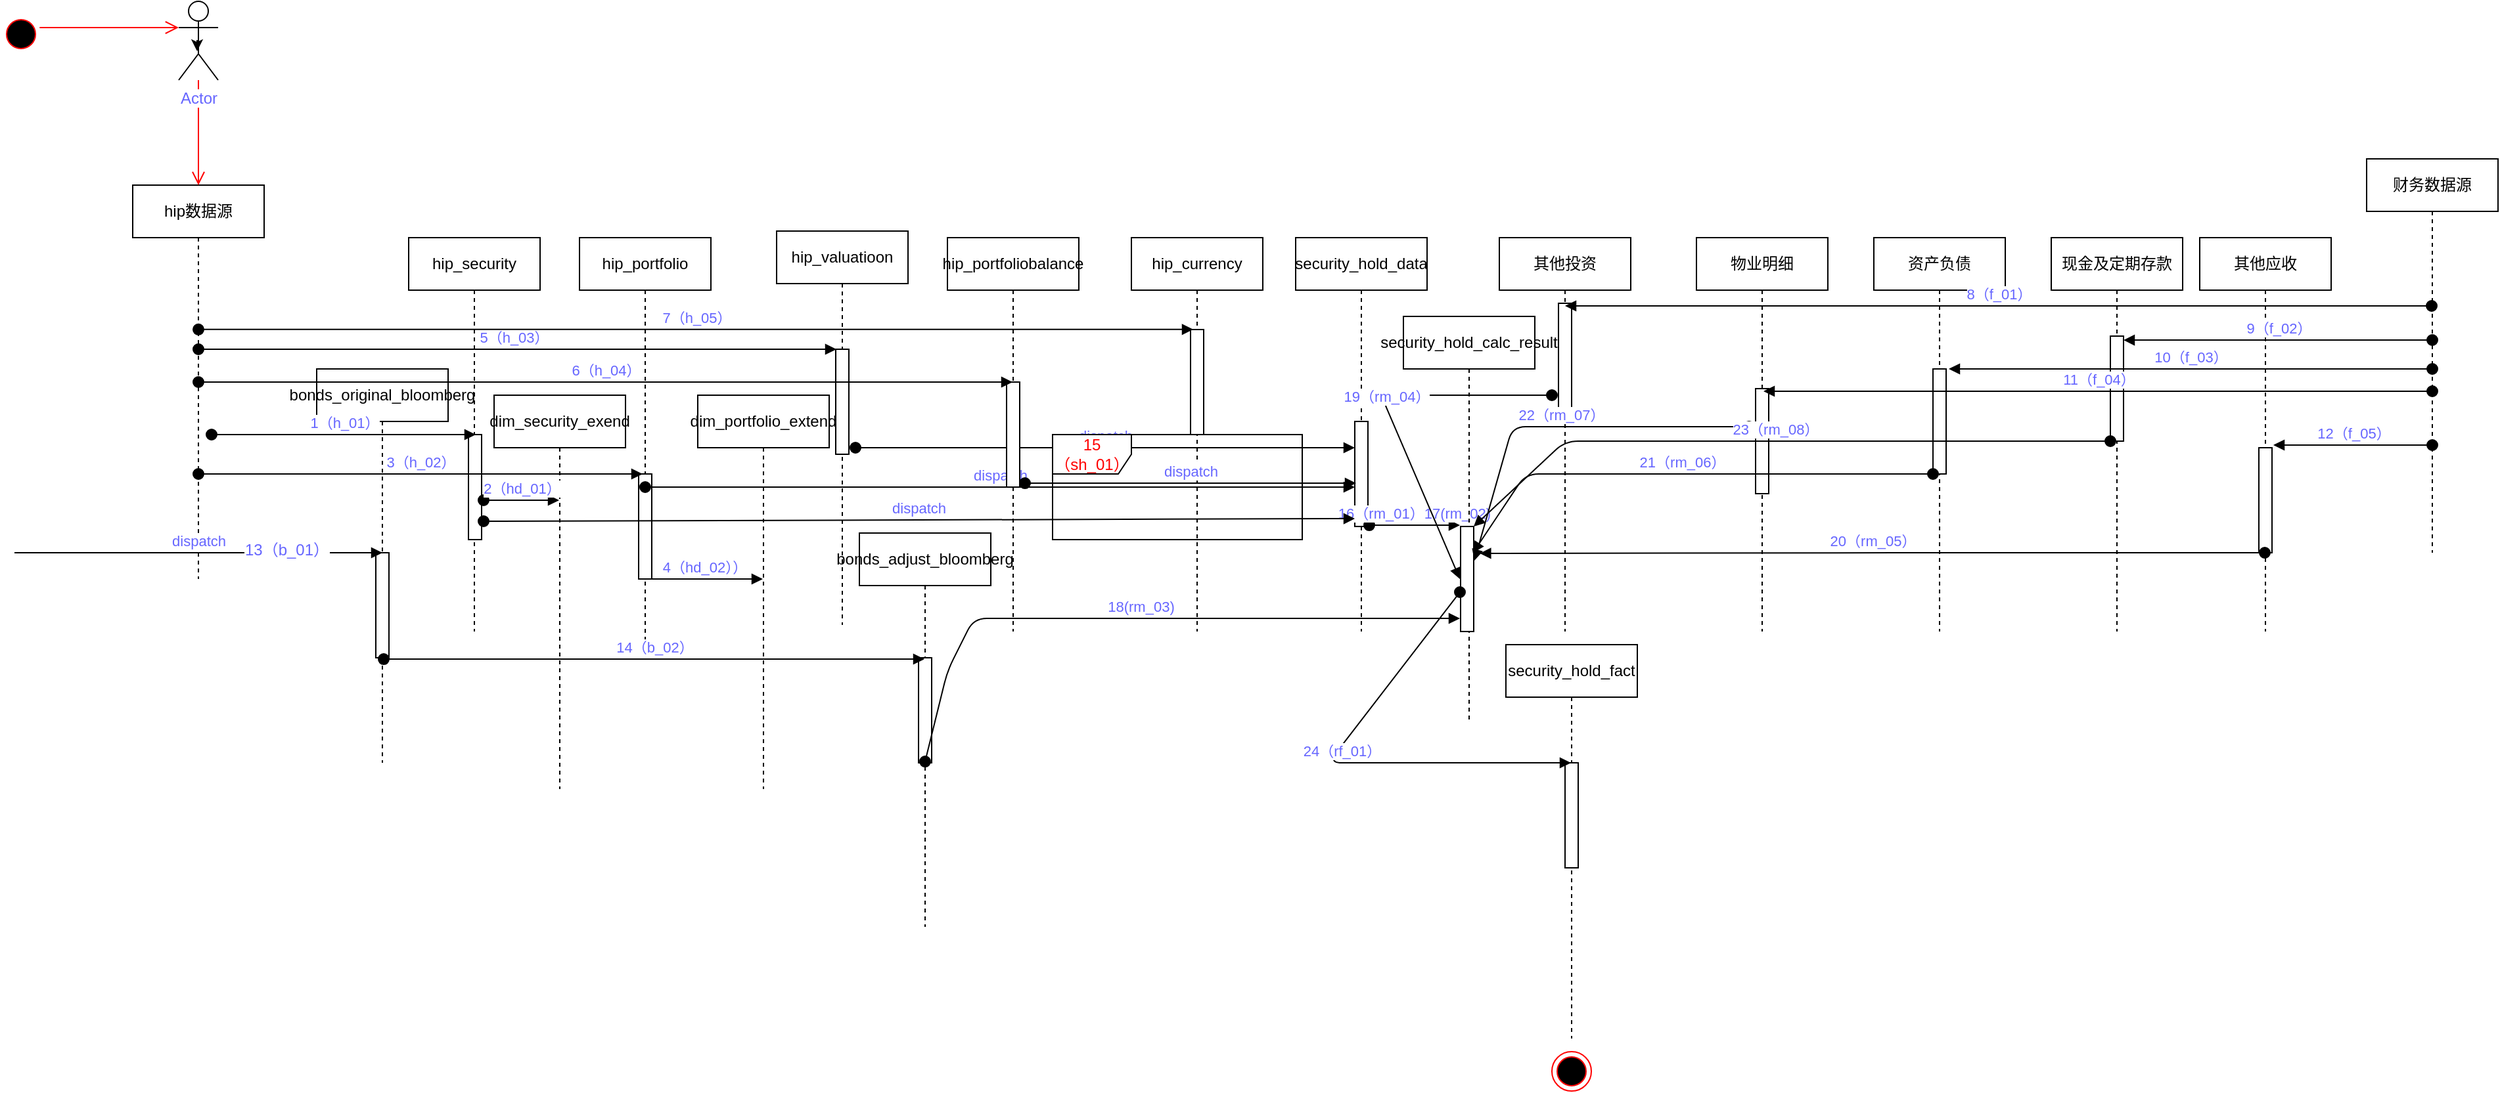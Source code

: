 <mxfile version="10.6.7" type="github"><diagram id="uT3CLybLZjLQZRfeTOW8" name="Page-1"><mxGraphModel dx="1989" dy="1807" grid="1" gridSize="10" guides="1" tooltips="1" connect="1" arrows="1" fold="1" page="1" pageScale="1" pageWidth="827" pageHeight="1169" math="0" shadow="0"><root><mxCell id="0"/><mxCell id="1" parent="0"/><mxCell id="I_hjx8SIUlTRmeIp3hHr-35" value="hip_security" style="shape=umlLifeline;perimeter=lifelinePerimeter;whiteSpace=wrap;html=1;container=1;collapsible=0;recursiveResize=0;outlineConnect=0;" parent="1" vertex="1"><mxGeometry x="20" y="80" width="100" height="300" as="geometry"/></mxCell><mxCell id="xkbOIXx2KpeVw_-usp2e-5" value="" style="html=1;points=[];perimeter=orthogonalPerimeter;" parent="I_hjx8SIUlTRmeIp3hHr-35" vertex="1"><mxGeometry x="45.5" y="150" width="10" height="80" as="geometry"/></mxCell><mxCell id="I_hjx8SIUlTRmeIp3hHr-40" value="bonds_adjust_bloomberg" style="shape=umlLifeline;perimeter=lifelinePerimeter;whiteSpace=wrap;html=1;container=1;collapsible=0;recursiveResize=0;outlineConnect=0;" parent="1" vertex="1"><mxGeometry x="363" y="305" width="100" height="300" as="geometry"/></mxCell><mxCell id="-6rBEY7QaX1mFlBrEW5k-86" value="" style="html=1;points=[];perimeter=orthogonalPerimeter;fontColor=#6666FF;" vertex="1" parent="I_hjx8SIUlTRmeIp3hHr-40"><mxGeometry x="45" y="95" width="10" height="80" as="geometry"/></mxCell><mxCell id="I_hjx8SIUlTRmeIp3hHr-41" value="其他投资" style="shape=umlLifeline;perimeter=lifelinePerimeter;whiteSpace=wrap;html=1;container=1;collapsible=0;recursiveResize=0;outlineConnect=0;" parent="1" vertex="1"><mxGeometry x="850" y="80" width="100" height="300" as="geometry"/></mxCell><mxCell id="-6rBEY7QaX1mFlBrEW5k-1" value="" style="html=1;points=[];perimeter=orthogonalPerimeter;fontColor=#6666FF;" vertex="1" parent="I_hjx8SIUlTRmeIp3hHr-41"><mxGeometry x="45" y="50" width="10" height="80" as="geometry"/></mxCell><mxCell id="I_hjx8SIUlTRmeIp3hHr-42" value="hip_currency" style="shape=umlLifeline;perimeter=lifelinePerimeter;whiteSpace=wrap;html=1;container=1;collapsible=0;recursiveResize=0;outlineConnect=0;" parent="1" vertex="1"><mxGeometry x="570" y="80" width="100" height="300" as="geometry"/></mxCell><mxCell id="xkbOIXx2KpeVw_-usp2e-34" value="" style="html=1;points=[];perimeter=orthogonalPerimeter;" parent="I_hjx8SIUlTRmeIp3hHr-42" vertex="1"><mxGeometry x="45" y="70" width="10" height="80" as="geometry"/></mxCell><mxCell id="I_hjx8SIUlTRmeIp3hHr-43" value="hip_portfolio" style="shape=umlLifeline;perimeter=lifelinePerimeter;whiteSpace=wrap;html=1;container=1;collapsible=0;recursiveResize=0;outlineConnect=0;" parent="1" vertex="1"><mxGeometry x="150" y="80" width="100" height="310" as="geometry"/></mxCell><mxCell id="xkbOIXx2KpeVw_-usp2e-8" value="" style="html=1;points=[];perimeter=orthogonalPerimeter;" parent="I_hjx8SIUlTRmeIp3hHr-43" vertex="1"><mxGeometry x="45" y="180" width="10" height="80" as="geometry"/></mxCell><mxCell id="-6rBEY7QaX1mFlBrEW5k-94" value="dispatch" style="html=1;verticalAlign=bottom;startArrow=oval;startFill=1;endArrow=block;startSize=8;strokeColor=#000000;fontColor=#6666FF;" edge="1" parent="I_hjx8SIUlTRmeIp3hHr-43"><mxGeometry width="60" relative="1" as="geometry"><mxPoint x="50" y="190" as="sourcePoint"/><mxPoint x="590" y="190" as="targetPoint"/></mxGeometry></mxCell><mxCell id="I_hjx8SIUlTRmeIp3hHr-44" value="hip_valuatioon" style="shape=umlLifeline;perimeter=lifelinePerimeter;whiteSpace=wrap;html=1;container=1;collapsible=0;recursiveResize=0;outlineConnect=0;" parent="1" vertex="1"><mxGeometry x="300" y="75" width="100" height="300" as="geometry"/></mxCell><mxCell id="xkbOIXx2KpeVw_-usp2e-10" value="" style="html=1;points=[];perimeter=orthogonalPerimeter;" parent="I_hjx8SIUlTRmeIp3hHr-44" vertex="1"><mxGeometry x="45" y="90" width="10" height="80" as="geometry"/></mxCell><mxCell id="-6rBEY7QaX1mFlBrEW5k-92" value="dispatch" style="html=1;verticalAlign=bottom;startArrow=oval;startFill=1;endArrow=block;startSize=8;strokeColor=#000000;fontColor=#6666FF;entryX=0;entryY=0.25;entryDx=0;entryDy=0;entryPerimeter=0;" edge="1" parent="I_hjx8SIUlTRmeIp3hHr-44" target="-6rBEY7QaX1mFlBrEW5k-56"><mxGeometry width="60" relative="1" as="geometry"><mxPoint x="60" y="165" as="sourcePoint"/><mxPoint x="120" y="165" as="targetPoint"/></mxGeometry></mxCell><mxCell id="I_hjx8SIUlTRmeIp3hHr-45" value="security_hold_fact" style="shape=umlLifeline;perimeter=lifelinePerimeter;whiteSpace=wrap;html=1;container=1;collapsible=0;recursiveResize=0;outlineConnect=0;" parent="1" vertex="1"><mxGeometry x="855" y="390" width="100" height="300" as="geometry"/></mxCell><mxCell id="-6rBEY7QaX1mFlBrEW5k-117" value="" style="html=1;points=[];perimeter=orthogonalPerimeter;strokeColor=#000000;fontColor=#6666FF;" vertex="1" parent="I_hjx8SIUlTRmeIp3hHr-45"><mxGeometry x="45" y="90" width="10" height="80" as="geometry"/></mxCell><mxCell id="I_hjx8SIUlTRmeIp3hHr-46" value="security_hold_data" style="shape=umlLifeline;perimeter=lifelinePerimeter;whiteSpace=wrap;html=1;container=1;collapsible=0;recursiveResize=0;outlineConnect=0;" parent="1" vertex="1"><mxGeometry x="695" y="80" width="100" height="300" as="geometry"/></mxCell><mxCell id="-6rBEY7QaX1mFlBrEW5k-56" value="" style="html=1;points=[];perimeter=orthogonalPerimeter;fontColor=#6666FF;" vertex="1" parent="I_hjx8SIUlTRmeIp3hHr-46"><mxGeometry x="45" y="140" width="10" height="80" as="geometry"/></mxCell><mxCell id="-6rBEY7QaX1mFlBrEW5k-102" value="16（rm_01）17(rm_02)" style="html=1;verticalAlign=bottom;startArrow=oval;startFill=1;endArrow=block;startSize=8;strokeColor=#000000;fontColor=#6666FF;exitX=1.1;exitY=0.988;exitDx=0;exitDy=0;exitPerimeter=0;" edge="1" parent="I_hjx8SIUlTRmeIp3hHr-46" source="-6rBEY7QaX1mFlBrEW5k-56"><mxGeometry width="60" relative="1" as="geometry"><mxPoint x="55" y="210" as="sourcePoint"/><mxPoint x="125" y="219" as="targetPoint"/></mxGeometry></mxCell><mxCell id="I_hjx8SIUlTRmeIp3hHr-47" value="现金及定期存款" style="shape=umlLifeline;perimeter=lifelinePerimeter;whiteSpace=wrap;html=1;container=1;collapsible=0;recursiveResize=0;outlineConnect=0;" parent="1" vertex="1"><mxGeometry x="1270" y="80" width="100" height="300" as="geometry"/></mxCell><mxCell id="-6rBEY7QaX1mFlBrEW5k-6" value="" style="html=1;points=[];perimeter=orthogonalPerimeter;fontColor=#6666FF;" vertex="1" parent="I_hjx8SIUlTRmeIp3hHr-47"><mxGeometry x="45" y="75" width="10" height="80" as="geometry"/></mxCell><mxCell id="I_hjx8SIUlTRmeIp3hHr-48" value="dim_portfolio_extend" style="shape=umlLifeline;perimeter=lifelinePerimeter;whiteSpace=wrap;html=1;container=1;collapsible=0;recursiveResize=0;outlineConnect=0;" parent="1" vertex="1"><mxGeometry x="240" y="200" width="100" height="300" as="geometry"/></mxCell><mxCell id="I_hjx8SIUlTRmeIp3hHr-50" value="dim_security_exend" style="shape=umlLifeline;perimeter=lifelinePerimeter;whiteSpace=wrap;html=1;container=1;collapsible=0;recursiveResize=0;outlineConnect=0;" parent="1" vertex="1"><mxGeometry x="85" y="200" width="100" height="300" as="geometry"/></mxCell><mxCell id="I_hjx8SIUlTRmeIp3hHr-51" value="security_hold_calc_result" style="shape=umlLifeline;perimeter=lifelinePerimeter;whiteSpace=wrap;html=1;container=1;collapsible=0;recursiveResize=0;outlineConnect=0;" parent="1" vertex="1"><mxGeometry x="777" y="140" width="100" height="310" as="geometry"/></mxCell><mxCell id="I_hjx8SIUlTRmeIp3hHr-57" value="物业明细" style="shape=umlLifeline;perimeter=lifelinePerimeter;whiteSpace=wrap;html=1;container=1;collapsible=0;recursiveResize=0;outlineConnect=0;" parent="1" vertex="1"><mxGeometry x="1000" y="80" width="100" height="300" as="geometry"/></mxCell><mxCell id="-6rBEY7QaX1mFlBrEW5k-4" value="" style="html=1;points=[];perimeter=orthogonalPerimeter;fontColor=#6666FF;" vertex="1" parent="I_hjx8SIUlTRmeIp3hHr-57"><mxGeometry x="45" y="115" width="10" height="80" as="geometry"/></mxCell><mxCell id="I_hjx8SIUlTRmeIp3hHr-59" value="其他应收" style="shape=umlLifeline;perimeter=lifelinePerimeter;whiteSpace=wrap;html=1;container=1;collapsible=0;recursiveResize=0;outlineConnect=0;" parent="1" vertex="1"><mxGeometry x="1383" y="80" width="100" height="300" as="geometry"/></mxCell><mxCell id="-6rBEY7QaX1mFlBrEW5k-7" value="" style="html=1;points=[];perimeter=orthogonalPerimeter;fontColor=#6666FF;" vertex="1" parent="I_hjx8SIUlTRmeIp3hHr-59"><mxGeometry x="45" y="160" width="10" height="80" as="geometry"/></mxCell><mxCell id="I_hjx8SIUlTRmeIp3hHr-60" value="资产负债" style="shape=umlLifeline;perimeter=lifelinePerimeter;whiteSpace=wrap;html=1;container=1;collapsible=0;recursiveResize=0;outlineConnect=0;" parent="1" vertex="1"><mxGeometry x="1135" y="80" width="100" height="300" as="geometry"/></mxCell><mxCell id="-6rBEY7QaX1mFlBrEW5k-5" value="" style="html=1;points=[];perimeter=orthogonalPerimeter;fontColor=#6666FF;" vertex="1" parent="I_hjx8SIUlTRmeIp3hHr-60"><mxGeometry x="45" y="100" width="10" height="80" as="geometry"/></mxCell><mxCell id="I_hjx8SIUlTRmeIp3hHr-49" value="hip_portfoliobalance" style="shape=umlLifeline;perimeter=lifelinePerimeter;whiteSpace=wrap;html=1;container=1;collapsible=0;recursiveResize=0;outlineConnect=0;strokeColor=#000000;" parent="1" vertex="1"><mxGeometry x="430" y="80" width="100" height="300" as="geometry"/></mxCell><mxCell id="xkbOIXx2KpeVw_-usp2e-21" value="" style="html=1;points=[];perimeter=orthogonalPerimeter;" parent="I_hjx8SIUlTRmeIp3hHr-49" vertex="1"><mxGeometry x="45" y="110" width="10" height="80" as="geometry"/></mxCell><mxCell id="-6rBEY7QaX1mFlBrEW5k-90" value="dispatch" style="html=1;verticalAlign=bottom;startArrow=oval;startFill=1;endArrow=block;startSize=8;strokeColor=#000000;fontColor=#6666FF;exitX=1.4;exitY=0.963;exitDx=0;exitDy=0;exitPerimeter=0;" edge="1" parent="I_hjx8SIUlTRmeIp3hHr-49" source="xkbOIXx2KpeVw_-usp2e-21"><mxGeometry width="60" relative="1" as="geometry"><mxPoint x="60" y="190" as="sourcePoint"/><mxPoint x="311" y="187" as="targetPoint"/></mxGeometry></mxCell><mxCell id="I_hjx8SIUlTRmeIp3hHr-56" value="bonds_original_bloomberg" style="shape=umlLifeline;perimeter=lifelinePerimeter;whiteSpace=wrap;html=1;container=1;collapsible=0;recursiveResize=0;outlineConnect=0;" parent="1" vertex="1"><mxGeometry x="-50" y="180" width="100" height="300" as="geometry"/></mxCell><mxCell id="-6rBEY7QaX1mFlBrEW5k-64" value="" style="html=1;points=[];perimeter=orthogonalPerimeter;fontColor=#6666FF;" vertex="1" parent="I_hjx8SIUlTRmeIp3hHr-56"><mxGeometry x="45" y="140" width="10" height="80" as="geometry"/></mxCell><mxCell id="xkbOIXx2KpeVw_-usp2e-2" value="hip数据源" style="shape=umlLifeline;perimeter=lifelinePerimeter;whiteSpace=wrap;html=1;container=1;collapsible=0;recursiveResize=0;outlineConnect=0;" parent="1" vertex="1"><mxGeometry x="-190" y="40" width="100" height="300" as="geometry"/></mxCell><mxCell id="xkbOIXx2KpeVw_-usp2e-11" value="&lt;font color=&quot;#6666ff&quot;&gt;5（h_03）&lt;/font&gt;" style="html=1;verticalAlign=bottom;startArrow=oval;endArrow=block;startSize=8;strokeColor=#000000;" parent="1" edge="1"><mxGeometry x="-0.011" relative="1" as="geometry"><mxPoint x="-140" y="165" as="sourcePoint"/><mxPoint x="345.5" y="165" as="targetPoint"/><Array as="points"/><mxPoint as="offset"/></mxGeometry></mxCell><mxCell id="xkbOIXx2KpeVw_-usp2e-46" value="4（hd_02））" style="html=1;verticalAlign=bottom;endArrow=block;fontColor=#6666FF;" parent="1" target="I_hjx8SIUlTRmeIp3hHr-48" edge="1"><mxGeometry width="80" relative="1" as="geometry"><mxPoint x="200" y="340" as="sourcePoint"/><mxPoint x="139.5" y="340" as="targetPoint"/><Array as="points"/></mxGeometry></mxCell><mxCell id="xkbOIXx2KpeVw_-usp2e-48" value="财务数据源" style="shape=umlLifeline;perimeter=lifelinePerimeter;whiteSpace=wrap;html=1;container=1;collapsible=0;recursiveResize=0;outlineConnect=0;" parent="1" vertex="1"><mxGeometry x="1510" y="20" width="100" height="300" as="geometry"/></mxCell><mxCell id="-6rBEY7QaX1mFlBrEW5k-26" value="dispatch" style="html=1;verticalAlign=bottom;endArrow=block;fontColor=#6666FF;" edge="1" parent="1"><mxGeometry width="80" relative="1" as="geometry"><mxPoint x="-280" y="320" as="sourcePoint"/><mxPoint y="320" as="targetPoint"/></mxGeometry></mxCell><mxCell id="-6rBEY7QaX1mFlBrEW5k-27" value="13（b_01）" style="text;html=1;resizable=0;points=[];align=center;verticalAlign=middle;labelBackgroundColor=#ffffff;fontColor=#6666FF;" vertex="1" connectable="0" parent="-6rBEY7QaX1mFlBrEW5k-26"><mxGeometry x="0.479" y="2" relative="1" as="geometry"><mxPoint as="offset"/></mxGeometry></mxCell><mxCell id="-6rBEY7QaX1mFlBrEW5k-30" value="" style="html=1;verticalAlign=bottom;endArrow=block;fontColor=#6666FF;" edge="1" parent="1" source="-6rBEY7QaX1mFlBrEW5k-56"><mxGeometry x="NaN" y="63" width="80" relative="1" as="geometry"><mxPoint x="350" y="260" as="sourcePoint"/><mxPoint x="750" y="260" as="targetPoint"/><mxPoint x="-60" y="-20" as="offset"/></mxGeometry></mxCell><mxCell id="-6rBEY7QaX1mFlBrEW5k-34" value="" style="ellipse;html=1;shape=startState;fillColor=#000000;strokeColor=#ff0000;fontColor=#6666FF;" vertex="1" parent="1"><mxGeometry x="-290" y="-90" width="30" height="30" as="geometry"/></mxCell><mxCell id="-6rBEY7QaX1mFlBrEW5k-35" value="" style="edgeStyle=orthogonalEdgeStyle;html=1;verticalAlign=bottom;endArrow=open;endSize=8;strokeColor=#ff0000;fontColor=#6666FF;" edge="1" source="-6rBEY7QaX1mFlBrEW5k-37" parent="1"><mxGeometry relative="1" as="geometry"><mxPoint x="-140" y="40" as="targetPoint"/></mxGeometry></mxCell><mxCell id="-6rBEY7QaX1mFlBrEW5k-41" style="edgeStyle=orthogonalEdgeStyle;rounded=0;orthogonalLoop=1;jettySize=auto;html=1;exitX=0.5;exitY=0.5;exitDx=0;exitDy=0;exitPerimeter=0;fontColor=#6666FF;" edge="1" parent="1" source="-6rBEY7QaX1mFlBrEW5k-37"><mxGeometry relative="1" as="geometry"><mxPoint x="-140" y="-70" as="targetPoint"/></mxGeometry></mxCell><mxCell id="-6rBEY7QaX1mFlBrEW5k-37" value="Actor" style="shape=umlActor;verticalLabelPosition=bottom;labelBackgroundColor=#ffffff;verticalAlign=top;html=1;fontColor=#6666FF;" vertex="1" parent="1"><mxGeometry x="-155" y="-100" width="30" height="60" as="geometry"/></mxCell><mxCell id="-6rBEY7QaX1mFlBrEW5k-38" value="" style="edgeStyle=orthogonalEdgeStyle;html=1;verticalAlign=bottom;endArrow=open;endSize=8;strokeColor=#ff0000;fontColor=#6666FF;" edge="1" parent="1" source="-6rBEY7QaX1mFlBrEW5k-34" target="-6rBEY7QaX1mFlBrEW5k-37"><mxGeometry relative="1" as="geometry"><mxPoint x="-140.5" y="80" as="targetPoint"/><mxPoint x="-340" y="-95" as="sourcePoint"/><Array as="points"><mxPoint x="-250" y="-80"/><mxPoint x="-250" y="-80"/></Array></mxGeometry></mxCell><mxCell id="-6rBEY7QaX1mFlBrEW5k-39" style="edgeStyle=orthogonalEdgeStyle;rounded=0;orthogonalLoop=1;jettySize=auto;html=1;exitX=0.5;exitY=0.5;exitDx=0;exitDy=0;exitPerimeter=0;entryX=0.467;entryY=0.633;entryDx=0;entryDy=0;entryPerimeter=0;fontColor=#6666FF;" edge="1" parent="1" source="-6rBEY7QaX1mFlBrEW5k-37" target="-6rBEY7QaX1mFlBrEW5k-37"><mxGeometry relative="1" as="geometry"/></mxCell><mxCell id="-6rBEY7QaX1mFlBrEW5k-36" value="" style="ellipse;html=1;shape=endState;fillColor=#000000;strokeColor=#ff0000;fontColor=#6666FF;" vertex="1" parent="1"><mxGeometry x="890" y="700" width="30" height="30" as="geometry"/></mxCell><mxCell id="-6rBEY7QaX1mFlBrEW5k-75" value="3（h_02）" style="html=1;verticalAlign=bottom;startArrow=oval;startFill=1;endArrow=block;startSize=8;fontColor=#6666FF;entryX=0.3;entryY=0;entryDx=0;entryDy=0;entryPerimeter=0;" edge="1" parent="1" target="xkbOIXx2KpeVw_-usp2e-8"><mxGeometry width="60" relative="1" as="geometry"><mxPoint x="-140" y="260" as="sourcePoint"/><mxPoint x="-150" y="750" as="targetPoint"/></mxGeometry></mxCell><mxCell id="-6rBEY7QaX1mFlBrEW5k-77" value="6（h_04）" style="html=1;verticalAlign=bottom;startArrow=oval;startFill=1;endArrow=block;startSize=8;strokeColor=#000000;fontColor=#6666FF;" edge="1" parent="1" target="I_hjx8SIUlTRmeIp3hHr-49"><mxGeometry width="60" relative="1" as="geometry"><mxPoint x="-140" y="190" as="sourcePoint"/><mxPoint x="30" y="680" as="targetPoint"/></mxGeometry></mxCell><mxCell id="-6rBEY7QaX1mFlBrEW5k-78" value="7（h_05）" style="html=1;verticalAlign=bottom;startArrow=oval;startFill=1;endArrow=block;startSize=8;strokeColor=#000000;fontColor=#6666FF;entryX=0.47;entryY=0.233;entryDx=0;entryDy=0;entryPerimeter=0;" edge="1" parent="1" source="xkbOIXx2KpeVw_-usp2e-2" target="I_hjx8SIUlTRmeIp3hHr-42"><mxGeometry width="60" relative="1" as="geometry"><mxPoint x="-210" y="750" as="sourcePoint"/><mxPoint x="-150" y="750" as="targetPoint"/></mxGeometry></mxCell><mxCell id="-6rBEY7QaX1mFlBrEW5k-79" value="8（f_01）" style="html=1;verticalAlign=bottom;startArrow=oval;startFill=1;endArrow=block;startSize=8;strokeColor=#000000;fontColor=#6666FF;entryX=0.5;entryY=0.025;entryDx=0;entryDy=0;entryPerimeter=0;" edge="1" parent="1" source="xkbOIXx2KpeVw_-usp2e-48" target="-6rBEY7QaX1mFlBrEW5k-1"><mxGeometry width="60" relative="1" as="geometry"><mxPoint x="1560" y="140" as="sourcePoint"/><mxPoint x="1380" y="250" as="targetPoint"/><Array as="points"><mxPoint x="1530" y="132"/></Array></mxGeometry></mxCell><mxCell id="-6rBEY7QaX1mFlBrEW5k-80" value="9（f_02）" style="html=1;verticalAlign=bottom;startArrow=oval;startFill=1;endArrow=block;startSize=8;strokeColor=#000000;fontColor=#6666FF;entryX=1;entryY=0.038;entryDx=0;entryDy=0;entryPerimeter=0;" edge="1" parent="1" target="-6rBEY7QaX1mFlBrEW5k-6"><mxGeometry width="60" relative="1" as="geometry"><mxPoint x="1560" y="158" as="sourcePoint"/><mxPoint x="690" y="750" as="targetPoint"/></mxGeometry></mxCell><mxCell id="-6rBEY7QaX1mFlBrEW5k-81" value="10（f_03）" style="html=1;verticalAlign=bottom;startArrow=oval;startFill=1;endArrow=block;startSize=8;strokeColor=#000000;fontColor=#6666FF;" edge="1" parent="1"><mxGeometry width="60" relative="1" as="geometry"><mxPoint x="1560" y="180" as="sourcePoint"/><mxPoint x="1192" y="180" as="targetPoint"/><Array as="points"><mxPoint x="1192" y="180"/></Array></mxGeometry></mxCell><mxCell id="-6rBEY7QaX1mFlBrEW5k-83" value="11（f_04）" style="html=1;verticalAlign=bottom;startArrow=oval;startFill=1;endArrow=block;startSize=8;strokeColor=#000000;fontColor=#6666FF;entryX=0.6;entryY=0.025;entryDx=0;entryDy=0;entryPerimeter=0;" edge="1" parent="1" target="-6rBEY7QaX1mFlBrEW5k-4"><mxGeometry width="60" relative="1" as="geometry"><mxPoint x="1560" y="197" as="sourcePoint"/><mxPoint x="1059" y="196" as="targetPoint"/></mxGeometry></mxCell><mxCell id="-6rBEY7QaX1mFlBrEW5k-84" value="12（f_05）" style="html=1;verticalAlign=bottom;startArrow=oval;startFill=1;endArrow=block;startSize=8;strokeColor=#000000;fontColor=#6666FF;" edge="1" parent="1"><mxGeometry width="60" relative="1" as="geometry"><mxPoint x="1560" y="238" as="sourcePoint"/><mxPoint x="1439" y="238" as="targetPoint"/></mxGeometry></mxCell><mxCell id="-6rBEY7QaX1mFlBrEW5k-85" value="14（b_02）" style="html=1;verticalAlign=bottom;startArrow=oval;startFill=1;endArrow=block;startSize=8;strokeColor=#000000;fontColor=#6666FF;exitX=0.6;exitY=1.013;exitDx=0;exitDy=0;exitPerimeter=0;" edge="1" parent="1" source="-6rBEY7QaX1mFlBrEW5k-64" target="I_hjx8SIUlTRmeIp3hHr-40"><mxGeometry width="60" relative="1" as="geometry"><mxPoint x="-290" y="750" as="sourcePoint"/><mxPoint x="-230" y="750" as="targetPoint"/><Array as="points"><mxPoint x="220" y="401"/></Array></mxGeometry></mxCell><mxCell id="-6rBEY7QaX1mFlBrEW5k-87" value="dispatch" style="html=1;verticalAlign=bottom;startArrow=oval;startFill=1;endArrow=block;startSize=8;strokeColor=#000000;fontColor=#6666FF;exitX=1.15;exitY=0.825;exitDx=0;exitDy=0;exitPerimeter=0;" edge="1" parent="1" source="xkbOIXx2KpeVw_-usp2e-5"><mxGeometry width="60" relative="1" as="geometry"><mxPoint x="-290" y="750" as="sourcePoint"/><mxPoint x="740" y="294" as="targetPoint"/></mxGeometry></mxCell><mxCell id="-6rBEY7QaX1mFlBrEW5k-96" value="1（h_01）" style="html=1;verticalAlign=bottom;startArrow=oval;startFill=1;endArrow=block;startSize=8;strokeColor=#000000;fontColor=#6666FF;entryX=0.55;entryY=0;entryDx=0;entryDy=0;entryPerimeter=0;" edge="1" parent="1" target="xkbOIXx2KpeVw_-usp2e-5"><mxGeometry width="60" relative="1" as="geometry"><mxPoint x="-130" y="230" as="sourcePoint"/><mxPoint x="-70" y="230" as="targetPoint"/></mxGeometry></mxCell><mxCell id="-6rBEY7QaX1mFlBrEW5k-97" value="2（hd_01）" style="html=1;verticalAlign=bottom;startArrow=oval;startFill=1;endArrow=block;startSize=8;strokeColor=#000000;fontColor=#6666FF;exitX=1.15;exitY=0.625;exitDx=0;exitDy=0;exitPerimeter=0;" edge="1" parent="1" source="xkbOIXx2KpeVw_-usp2e-5" target="I_hjx8SIUlTRmeIp3hHr-50"><mxGeometry width="60" relative="1" as="geometry"><mxPoint x="70" y="270" as="sourcePoint"/><mxPoint x="130" y="270" as="targetPoint"/><Array as="points"><mxPoint x="100" y="280"/></Array></mxGeometry></mxCell><mxCell id="-6rBEY7QaX1mFlBrEW5k-98" value="&lt;font color=&quot;#ff0000&quot;&gt;15（sh_01）&lt;/font&gt;" style="shape=umlFrame;whiteSpace=wrap;html=1;strokeColor=#000000;fontColor=#6666FF;" vertex="1" parent="1"><mxGeometry x="510" y="230" width="190" height="80" as="geometry"/></mxCell><mxCell id="-6rBEY7QaX1mFlBrEW5k-99" value="" style="html=1;points=[];perimeter=orthogonalPerimeter;" vertex="1" parent="1"><mxGeometry x="820.5" y="300" width="10" height="80" as="geometry"/></mxCell><mxCell id="-6rBEY7QaX1mFlBrEW5k-103" value="18(rm_03)" style="html=1;verticalAlign=bottom;startArrow=oval;startFill=1;endArrow=block;startSize=8;strokeColor=#000000;fontColor=#6666FF;exitX=0.5;exitY=0.988;exitDx=0;exitDy=0;exitPerimeter=0;" edge="1" parent="1" source="-6rBEY7QaX1mFlBrEW5k-86"><mxGeometry width="60" relative="1" as="geometry"><mxPoint x="-70" y="750" as="sourcePoint"/><mxPoint x="820" y="370" as="targetPoint"/><Array as="points"><mxPoint x="430" y="410"/><mxPoint x="450" y="370"/><mxPoint x="580" y="370"/></Array></mxGeometry></mxCell><mxCell id="-6rBEY7QaX1mFlBrEW5k-109" value="21（rm_06）" style="html=1;verticalAlign=bottom;startArrow=oval;startFill=1;endArrow=block;startSize=8;strokeColor=#000000;fontColor=#6666FF;entryX=0.95;entryY=0.25;entryDx=0;entryDy=0;entryPerimeter=0;" edge="1" parent="1" target="-6rBEY7QaX1mFlBrEW5k-99"><mxGeometry width="60" relative="1" as="geometry"><mxPoint x="1180" y="260" as="sourcePoint"/><mxPoint x="860" y="260" as="targetPoint"/><Array as="points"><mxPoint x="870" y="260"/></Array></mxGeometry></mxCell><mxCell id="-6rBEY7QaX1mFlBrEW5k-110" value="22（rm_07）" style="html=1;verticalAlign=bottom;startArrow=oval;startFill=1;endArrow=block;startSize=8;strokeColor=#000000;fontColor=#6666FF;entryX=1.05;entryY=0.325;entryDx=0;entryDy=0;entryPerimeter=0;" edge="1" parent="1" target="-6rBEY7QaX1mFlBrEW5k-99"><mxGeometry width="60" relative="1" as="geometry"><mxPoint x="1040" y="224" as="sourcePoint"/><mxPoint x="850" y="270" as="targetPoint"/><Array as="points"><mxPoint x="860" y="224"/></Array></mxGeometry></mxCell><mxCell id="-6rBEY7QaX1mFlBrEW5k-111" value="23（rm_08）" style="html=1;verticalAlign=bottom;startArrow=oval;startFill=1;endArrow=block;startSize=8;strokeColor=#000000;fontColor=#6666FF;" edge="1" parent="1" source="-6rBEY7QaX1mFlBrEW5k-6" target="-6rBEY7QaX1mFlBrEW5k-99"><mxGeometry width="60" relative="1" as="geometry"><mxPoint x="1320" y="350" as="sourcePoint"/><mxPoint x="380" y="750" as="targetPoint"/><Array as="points"><mxPoint x="900" y="235"/></Array></mxGeometry></mxCell><mxCell id="-6rBEY7QaX1mFlBrEW5k-113" value="20（rm_05）" style="html=1;verticalAlign=bottom;startArrow=oval;startFill=1;endArrow=block;startSize=8;strokeColor=#000000;fontColor=#6666FF;entryX=1.467;entryY=0.256;entryDx=0;entryDy=0;entryPerimeter=0;" edge="1" parent="1" source="I_hjx8SIUlTRmeIp3hHr-59" target="-6rBEY7QaX1mFlBrEW5k-99"><mxGeometry width="60" relative="1" as="geometry"><mxPoint x="1430" y="380" as="sourcePoint"/><mxPoint x="1160" y="560" as="targetPoint"/><Array as="points"><mxPoint x="1160" y="320"/></Array></mxGeometry></mxCell><mxCell id="-6rBEY7QaX1mFlBrEW5k-115" value="19（rm_04）" style="html=1;verticalAlign=bottom;startArrow=oval;startFill=1;endArrow=block;startSize=8;strokeColor=#000000;fontColor=#6666FF;" edge="1" parent="1"><mxGeometry width="60" relative="1" as="geometry"><mxPoint x="890" y="200" as="sourcePoint"/><mxPoint x="820" y="340" as="targetPoint"/><Array as="points"><mxPoint x="760" y="200"/></Array></mxGeometry></mxCell><mxCell id="-6rBEY7QaX1mFlBrEW5k-116" value="24（rf_01）" style="html=1;verticalAlign=bottom;startArrow=oval;startFill=1;endArrow=block;startSize=8;strokeColor=#000000;fontColor=#6666FF;" edge="1" parent="1" target="I_hjx8SIUlTRmeIp3hHr-45"><mxGeometry width="60" relative="1" as="geometry"><mxPoint x="820" y="350" as="sourcePoint"/><mxPoint x="890" y="450" as="targetPoint"/><Array as="points"><mxPoint x="720" y="480"/></Array></mxGeometry></mxCell></root></mxGraphModel></diagram></mxfile>